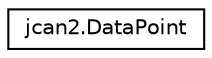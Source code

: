 digraph "Graphical Class Hierarchy"
{
  edge [fontname="Helvetica",fontsize="10",labelfontname="Helvetica",labelfontsize="10"];
  node [fontname="Helvetica",fontsize="10",shape=record];
  rankdir="LR";
  Node1 [label="jcan2.DataPoint",height=0.2,width=0.4,color="black", fillcolor="white", style="filled",URL="$classjcan2_1_1_data_point.html"];
}
